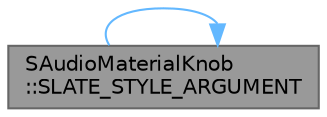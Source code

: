 digraph "SAudioMaterialKnob::SLATE_STYLE_ARGUMENT"
{
 // INTERACTIVE_SVG=YES
 // LATEX_PDF_SIZE
  bgcolor="transparent";
  edge [fontname=Helvetica,fontsize=10,labelfontname=Helvetica,labelfontsize=10];
  node [fontname=Helvetica,fontsize=10,shape=box,height=0.2,width=0.4];
  rankdir="RL";
  Node1 [id="Node000001",label="SAudioMaterialKnob\l::SLATE_STYLE_ARGUMENT",height=0.2,width=0.4,color="gray40", fillcolor="grey60", style="filled", fontcolor="black",tooltip="The style used to draw the knob."];
  Node1 -> Node1 [id="edge1_Node000001_Node000001",dir="back",color="steelblue1",style="solid",tooltip=" "];
}
